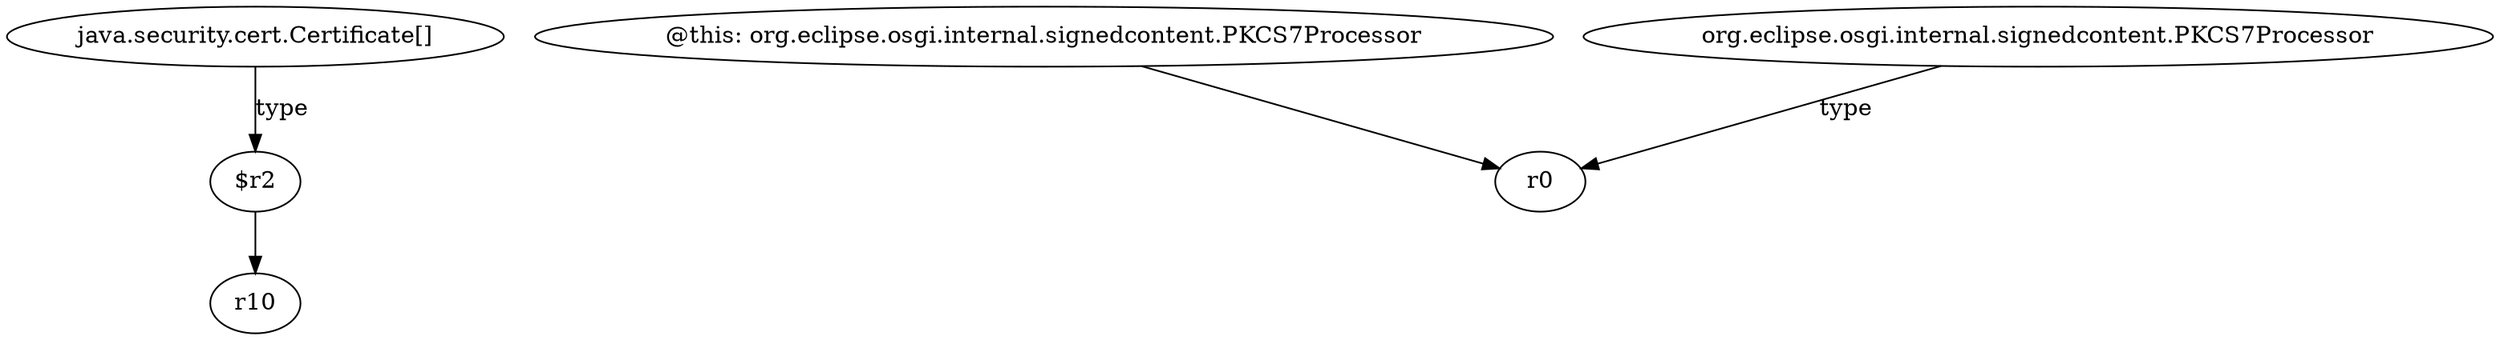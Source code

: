 digraph g {
0[label="$r2"]
1[label="r10"]
0->1[label=""]
2[label="@this: org.eclipse.osgi.internal.signedcontent.PKCS7Processor"]
3[label="r0"]
2->3[label=""]
4[label="java.security.cert.Certificate[]"]
4->0[label="type"]
5[label="org.eclipse.osgi.internal.signedcontent.PKCS7Processor"]
5->3[label="type"]
}